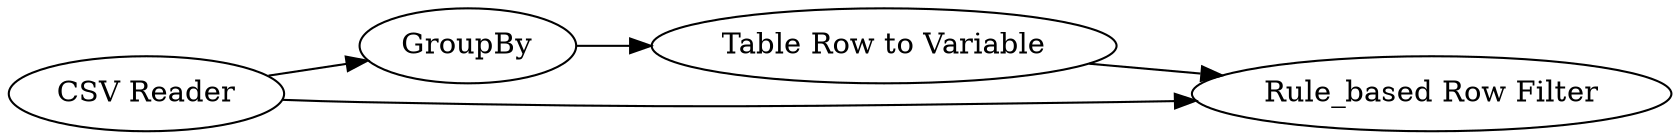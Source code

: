 digraph {
	1 [label="CSV Reader"]
	2 [label=GroupBy]
	3 [label="Table Row to Variable"]
	4 [label="Rule_based Row Filter"]
	1 -> 4
	1 -> 2
	2 -> 3
	3 -> 4
	rankdir=LR
}
